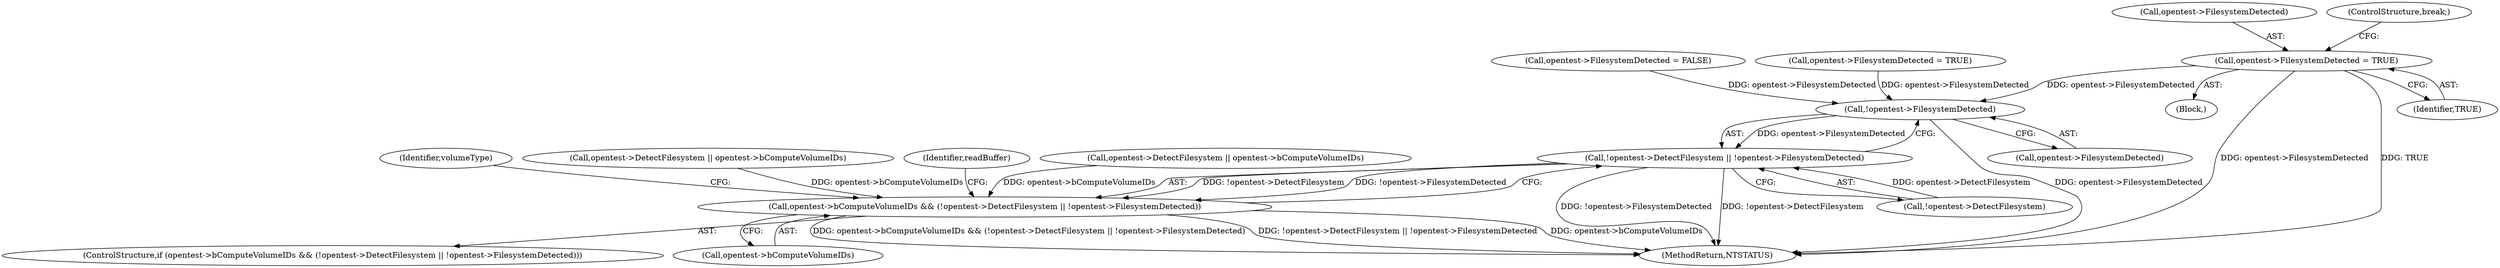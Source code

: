 digraph "0_VeraCrypt_f30f9339c9a0b9bbcc6f5ad38804af39db1f479e@API" {
"1000601" [label="(Call,opentest->FilesystemDetected = TRUE)"];
"1000632" [label="(Call,!opentest->FilesystemDetected)"];
"1000627" [label="(Call,!opentest->DetectFilesystem || !opentest->FilesystemDetected)"];
"1000623" [label="(Call,opentest->bComputeVolumeIDs && (!opentest->DetectFilesystem || !opentest->FilesystemDetected))"];
"1000622" [label="(ControlStructure,if (opentest->bComputeVolumeIDs && (!opentest->DetectFilesystem || !opentest->FilesystemDetected)))"];
"1000624" [label="(Call,opentest->bComputeVolumeIDs)"];
"1000601" [label="(Call,opentest->FilesystemDetected = TRUE)"];
"1000602" [label="(Call,opentest->FilesystemDetected)"];
"1000591" [label="(Block,)"];
"1000627" [label="(Call,!opentest->DetectFilesystem || !opentest->FilesystemDetected)"];
"1000449" [label="(Call,opentest->FilesystemDetected = FALSE)"];
"1003200" [label="(MethodReturn,NTSTATUS)"];
"1000623" [label="(Call,opentest->bComputeVolumeIDs && (!opentest->DetectFilesystem || !opentest->FilesystemDetected))"];
"1000640" [label="(Identifier,volumeType)"];
"1000409" [label="(Call,opentest->DetectFilesystem || opentest->bComputeVolumeIDs)"];
"1000616" [label="(Call,opentest->FilesystemDetected = TRUE)"];
"1000699" [label="(Identifier,readBuffer)"];
"1000605" [label="(Identifier,TRUE)"];
"1000633" [label="(Call,opentest->FilesystemDetected)"];
"1000628" [label="(Call,!opentest->DetectFilesystem)"];
"1000477" [label="(Call,opentest->DetectFilesystem || opentest->bComputeVolumeIDs)"];
"1000632" [label="(Call,!opentest->FilesystemDetected)"];
"1000606" [label="(ControlStructure,break;)"];
"1000601" -> "1000591"  [label="AST: "];
"1000601" -> "1000605"  [label="CFG: "];
"1000602" -> "1000601"  [label="AST: "];
"1000605" -> "1000601"  [label="AST: "];
"1000606" -> "1000601"  [label="CFG: "];
"1000601" -> "1003200"  [label="DDG: opentest->FilesystemDetected"];
"1000601" -> "1003200"  [label="DDG: TRUE"];
"1000601" -> "1000632"  [label="DDG: opentest->FilesystemDetected"];
"1000632" -> "1000627"  [label="AST: "];
"1000632" -> "1000633"  [label="CFG: "];
"1000633" -> "1000632"  [label="AST: "];
"1000627" -> "1000632"  [label="CFG: "];
"1000632" -> "1003200"  [label="DDG: opentest->FilesystemDetected"];
"1000632" -> "1000627"  [label="DDG: opentest->FilesystemDetected"];
"1000616" -> "1000632"  [label="DDG: opentest->FilesystemDetected"];
"1000449" -> "1000632"  [label="DDG: opentest->FilesystemDetected"];
"1000627" -> "1000623"  [label="AST: "];
"1000627" -> "1000628"  [label="CFG: "];
"1000628" -> "1000627"  [label="AST: "];
"1000623" -> "1000627"  [label="CFG: "];
"1000627" -> "1003200"  [label="DDG: !opentest->FilesystemDetected"];
"1000627" -> "1003200"  [label="DDG: !opentest->DetectFilesystem"];
"1000627" -> "1000623"  [label="DDG: !opentest->DetectFilesystem"];
"1000627" -> "1000623"  [label="DDG: !opentest->FilesystemDetected"];
"1000628" -> "1000627"  [label="DDG: opentest->DetectFilesystem"];
"1000623" -> "1000622"  [label="AST: "];
"1000623" -> "1000624"  [label="CFG: "];
"1000624" -> "1000623"  [label="AST: "];
"1000640" -> "1000623"  [label="CFG: "];
"1000699" -> "1000623"  [label="CFG: "];
"1000623" -> "1003200"  [label="DDG: opentest->bComputeVolumeIDs && (!opentest->DetectFilesystem || !opentest->FilesystemDetected)"];
"1000623" -> "1003200"  [label="DDG: !opentest->DetectFilesystem || !opentest->FilesystemDetected"];
"1000623" -> "1003200"  [label="DDG: opentest->bComputeVolumeIDs"];
"1000409" -> "1000623"  [label="DDG: opentest->bComputeVolumeIDs"];
"1000477" -> "1000623"  [label="DDG: opentest->bComputeVolumeIDs"];
}
